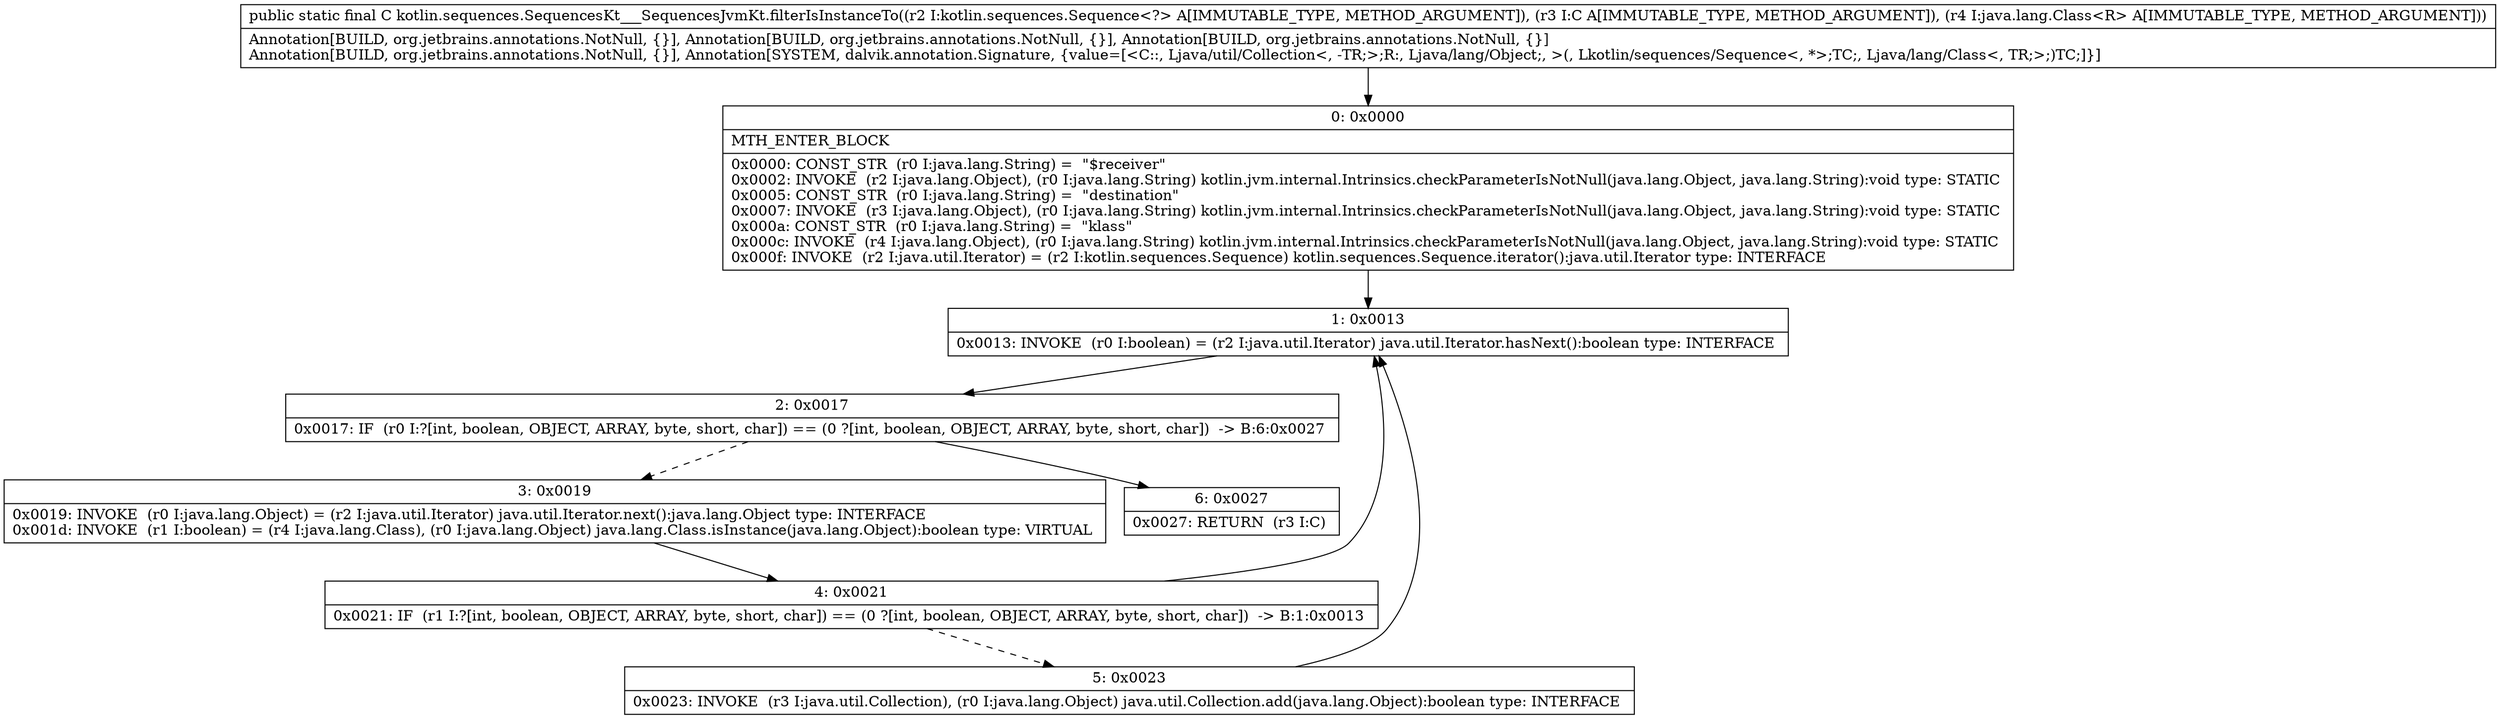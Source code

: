 digraph "CFG forkotlin.sequences.SequencesKt___SequencesJvmKt.filterIsInstanceTo(Lkotlin\/sequences\/Sequence;Ljava\/util\/Collection;Ljava\/lang\/Class;)Ljava\/util\/Collection;" {
Node_0 [shape=record,label="{0\:\ 0x0000|MTH_ENTER_BLOCK\l|0x0000: CONST_STR  (r0 I:java.lang.String) =  \"$receiver\" \l0x0002: INVOKE  (r2 I:java.lang.Object), (r0 I:java.lang.String) kotlin.jvm.internal.Intrinsics.checkParameterIsNotNull(java.lang.Object, java.lang.String):void type: STATIC \l0x0005: CONST_STR  (r0 I:java.lang.String) =  \"destination\" \l0x0007: INVOKE  (r3 I:java.lang.Object), (r0 I:java.lang.String) kotlin.jvm.internal.Intrinsics.checkParameterIsNotNull(java.lang.Object, java.lang.String):void type: STATIC \l0x000a: CONST_STR  (r0 I:java.lang.String) =  \"klass\" \l0x000c: INVOKE  (r4 I:java.lang.Object), (r0 I:java.lang.String) kotlin.jvm.internal.Intrinsics.checkParameterIsNotNull(java.lang.Object, java.lang.String):void type: STATIC \l0x000f: INVOKE  (r2 I:java.util.Iterator) = (r2 I:kotlin.sequences.Sequence) kotlin.sequences.Sequence.iterator():java.util.Iterator type: INTERFACE \l}"];
Node_1 [shape=record,label="{1\:\ 0x0013|0x0013: INVOKE  (r0 I:boolean) = (r2 I:java.util.Iterator) java.util.Iterator.hasNext():boolean type: INTERFACE \l}"];
Node_2 [shape=record,label="{2\:\ 0x0017|0x0017: IF  (r0 I:?[int, boolean, OBJECT, ARRAY, byte, short, char]) == (0 ?[int, boolean, OBJECT, ARRAY, byte, short, char])  \-\> B:6:0x0027 \l}"];
Node_3 [shape=record,label="{3\:\ 0x0019|0x0019: INVOKE  (r0 I:java.lang.Object) = (r2 I:java.util.Iterator) java.util.Iterator.next():java.lang.Object type: INTERFACE \l0x001d: INVOKE  (r1 I:boolean) = (r4 I:java.lang.Class), (r0 I:java.lang.Object) java.lang.Class.isInstance(java.lang.Object):boolean type: VIRTUAL \l}"];
Node_4 [shape=record,label="{4\:\ 0x0021|0x0021: IF  (r1 I:?[int, boolean, OBJECT, ARRAY, byte, short, char]) == (0 ?[int, boolean, OBJECT, ARRAY, byte, short, char])  \-\> B:1:0x0013 \l}"];
Node_5 [shape=record,label="{5\:\ 0x0023|0x0023: INVOKE  (r3 I:java.util.Collection), (r0 I:java.lang.Object) java.util.Collection.add(java.lang.Object):boolean type: INTERFACE \l}"];
Node_6 [shape=record,label="{6\:\ 0x0027|0x0027: RETURN  (r3 I:C) \l}"];
MethodNode[shape=record,label="{public static final C kotlin.sequences.SequencesKt___SequencesJvmKt.filterIsInstanceTo((r2 I:kotlin.sequences.Sequence\<?\> A[IMMUTABLE_TYPE, METHOD_ARGUMENT]), (r3 I:C A[IMMUTABLE_TYPE, METHOD_ARGUMENT]), (r4 I:java.lang.Class\<R\> A[IMMUTABLE_TYPE, METHOD_ARGUMENT]))  | Annotation[BUILD, org.jetbrains.annotations.NotNull, \{\}], Annotation[BUILD, org.jetbrains.annotations.NotNull, \{\}], Annotation[BUILD, org.jetbrains.annotations.NotNull, \{\}]\lAnnotation[BUILD, org.jetbrains.annotations.NotNull, \{\}], Annotation[SYSTEM, dalvik.annotation.Signature, \{value=[\<C::, Ljava\/util\/Collection\<, \-TR;\>;R:, Ljava\/lang\/Object;, \>(, Lkotlin\/sequences\/Sequence\<, *\>;TC;, Ljava\/lang\/Class\<, TR;\>;)TC;]\}]\l}"];
MethodNode -> Node_0;
Node_0 -> Node_1;
Node_1 -> Node_2;
Node_2 -> Node_3[style=dashed];
Node_2 -> Node_6;
Node_3 -> Node_4;
Node_4 -> Node_1;
Node_4 -> Node_5[style=dashed];
Node_5 -> Node_1;
}

